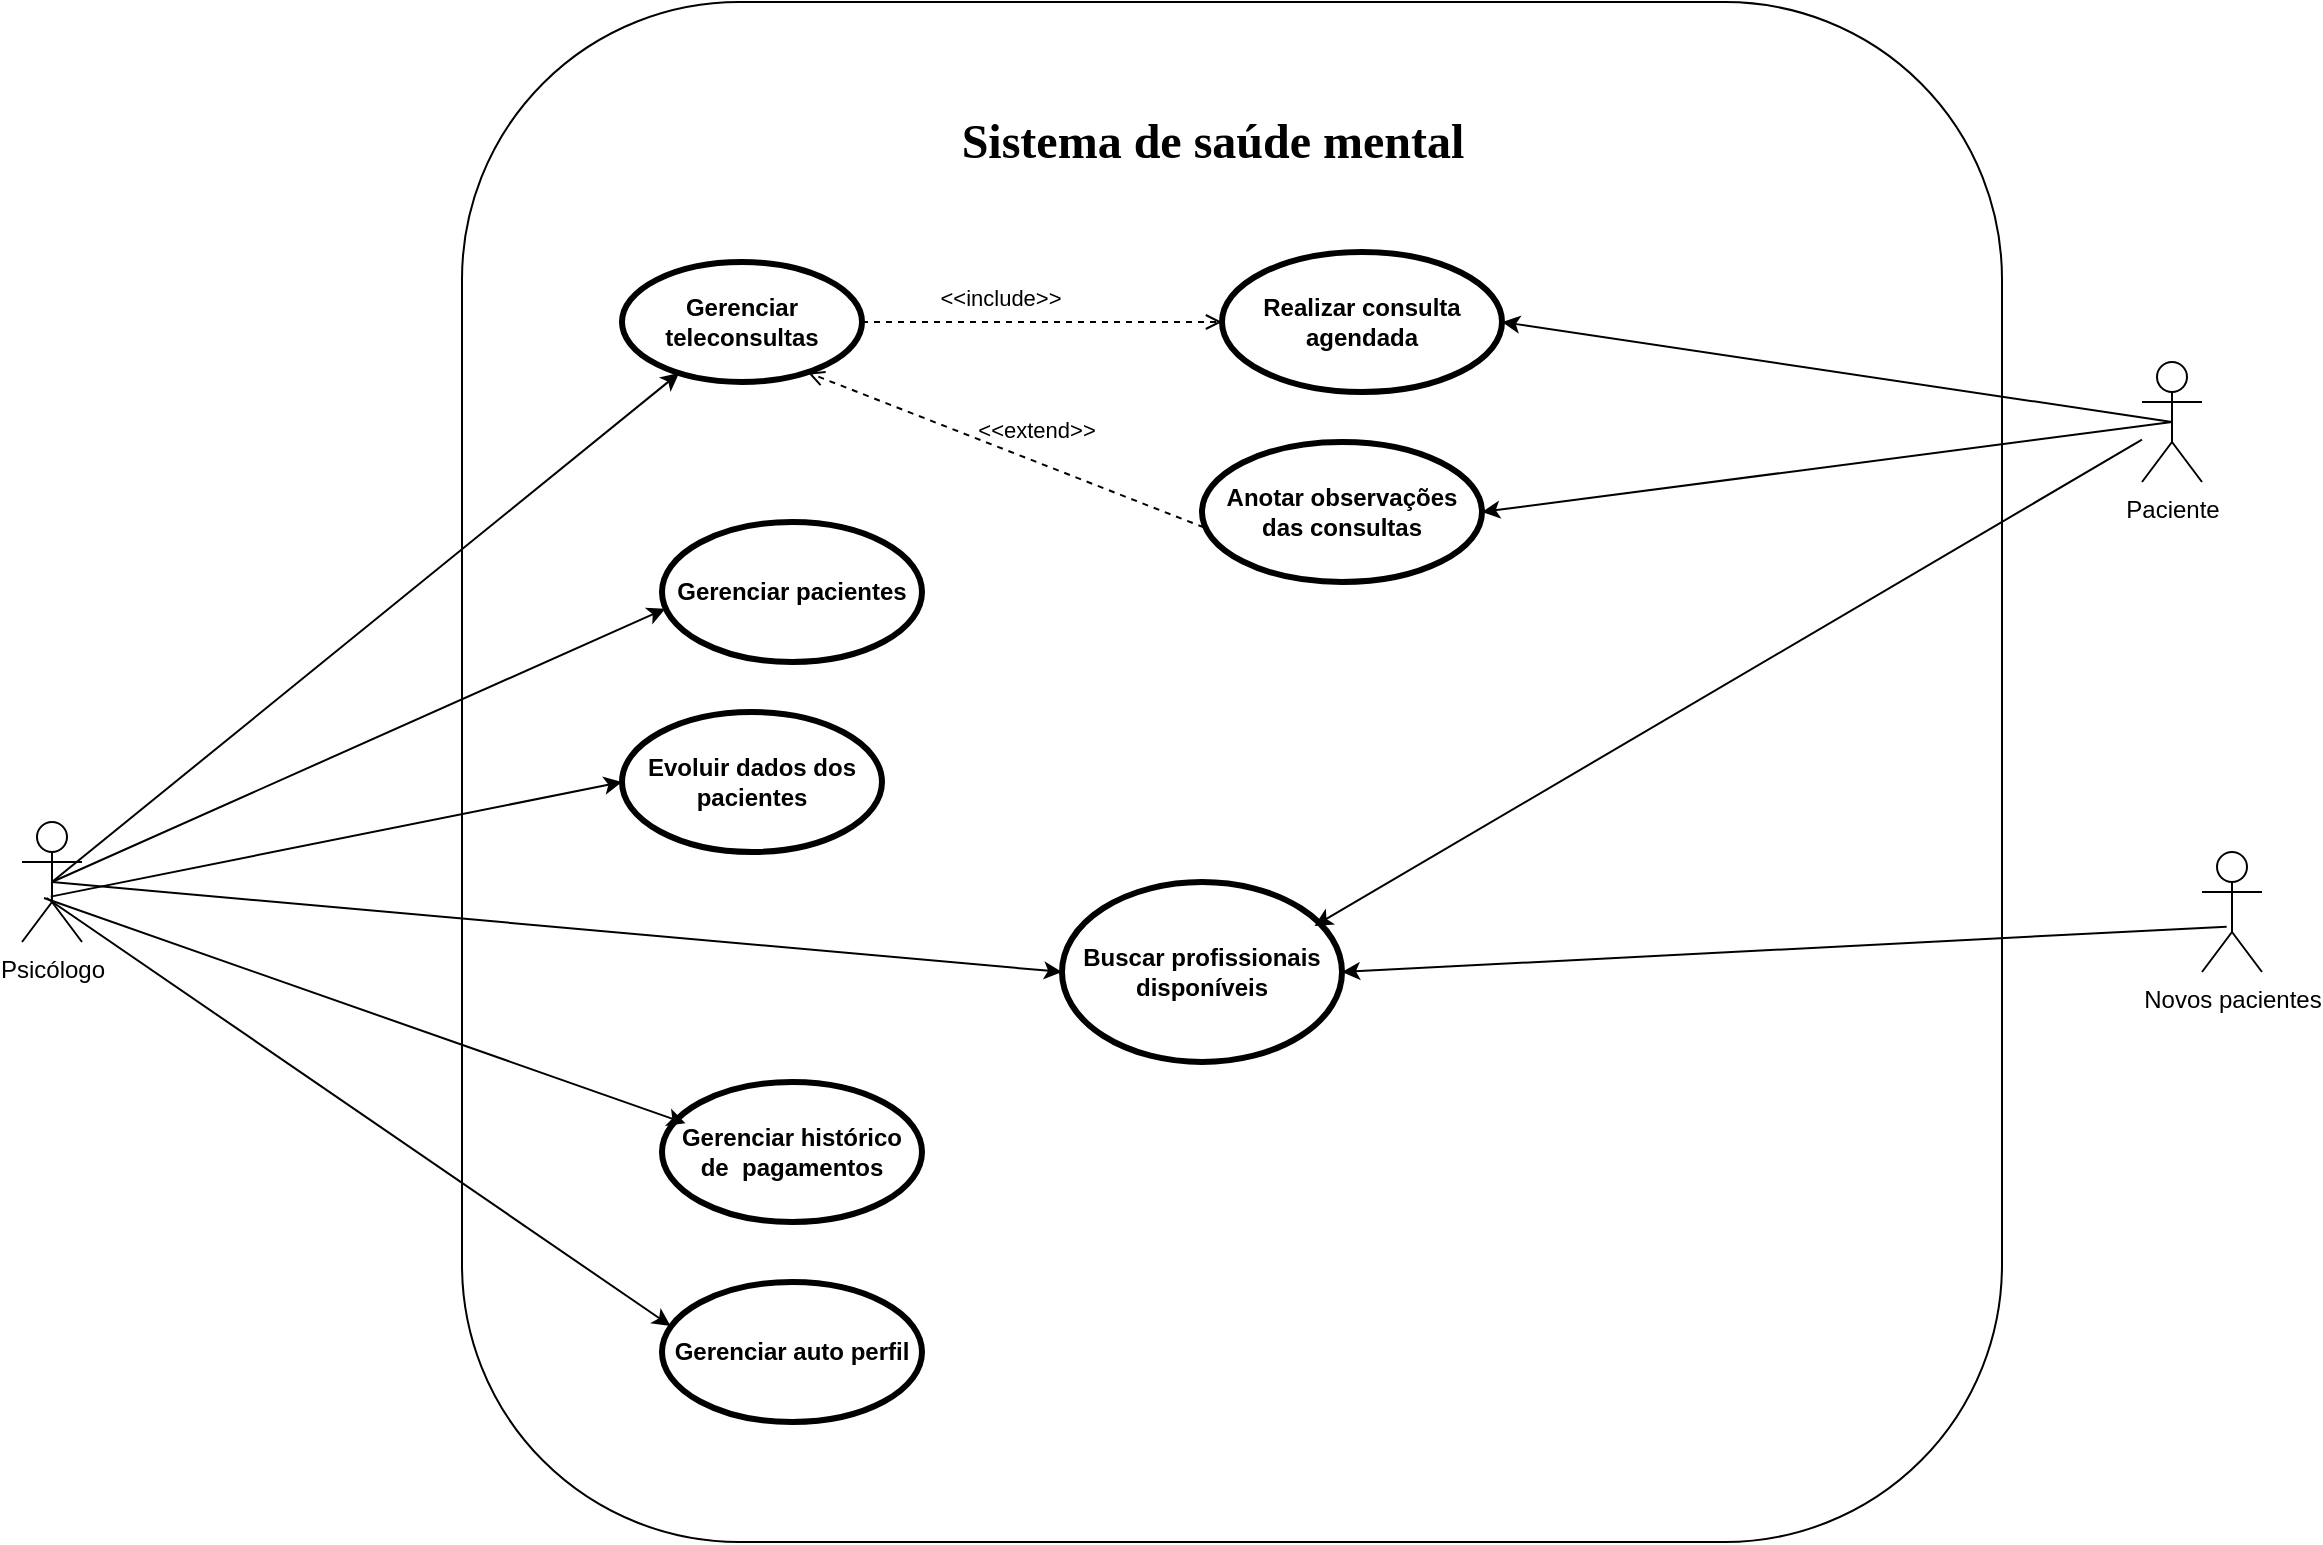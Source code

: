 <mxfile version="24.7.7">
  <diagram name="Página-1" id="0suaFkBcVlFf32EGuQcj">
    <mxGraphModel dx="1861" dy="454" grid="1" gridSize="10" guides="1" tooltips="1" connect="1" arrows="1" fold="1" page="1" pageScale="1" pageWidth="827" pageHeight="1169" math="0" shadow="0">
      <root>
        <mxCell id="0" />
        <mxCell id="1" parent="0" />
        <mxCell id="movMKdNc91VVW4xAMc22-5" value="" style="rounded=1;whiteSpace=wrap;html=1;arcSize=18;" parent="1" vertex="1">
          <mxGeometry x="90" y="50" width="770" height="770" as="geometry" />
        </mxCell>
        <mxCell id="movMKdNc91VVW4xAMc22-1" value="Psicólogo" style="shape=umlActor;html=1;verticalLabelPosition=bottom;verticalAlign=top;align=center;" parent="1" vertex="1">
          <mxGeometry x="-130" y="460" width="30" height="60" as="geometry" />
        </mxCell>
        <mxCell id="movMKdNc91VVW4xAMc22-4" value="Gerenciar teleconsultas" style="shape=ellipse;html=1;strokeWidth=3;fontStyle=1;whiteSpace=wrap;align=center;perimeter=ellipsePerimeter;" parent="1" vertex="1">
          <mxGeometry x="170" y="180" width="120" height="60" as="geometry" />
        </mxCell>
        <mxCell id="movMKdNc91VVW4xAMc22-6" value="" style="endArrow=classic;html=1;rounded=0;exitX=0.5;exitY=0.5;exitDx=0;exitDy=0;exitPerimeter=0;" parent="1" source="movMKdNc91VVW4xAMc22-1" target="movMKdNc91VVW4xAMc22-4" edge="1">
          <mxGeometry width="50" height="50" relative="1" as="geometry">
            <mxPoint x="340" y="280" as="sourcePoint" />
            <mxPoint x="390" y="230" as="targetPoint" />
          </mxGeometry>
        </mxCell>
        <mxCell id="movMKdNc91VVW4xAMc22-12" value="Anotar observações das consultas" style="shape=ellipse;html=1;strokeWidth=3;fontStyle=1;whiteSpace=wrap;align=center;perimeter=ellipsePerimeter;" parent="1" vertex="1">
          <mxGeometry x="460" y="270" width="140" height="70" as="geometry" />
        </mxCell>
        <mxCell id="movMKdNc91VVW4xAMc22-13" value="&amp;lt;&amp;lt;extend&amp;gt;&amp;gt;" style="html=1;verticalAlign=bottom;labelBackgroundColor=none;endArrow=open;endFill=0;dashed=1;rounded=0;entryX=0.775;entryY=0.922;entryDx=0;entryDy=0;entryPerimeter=0;exitX=0.007;exitY=0.61;exitDx=0;exitDy=0;exitPerimeter=0;" parent="1" source="movMKdNc91VVW4xAMc22-12" target="movMKdNc91VVW4xAMc22-4" edge="1">
          <mxGeometry x="-0.125" y="-6" width="160" relative="1" as="geometry">
            <mxPoint x="340" y="330" as="sourcePoint" />
            <mxPoint x="500" y="330" as="targetPoint" />
            <mxPoint as="offset" />
          </mxGeometry>
        </mxCell>
        <mxCell id="movMKdNc91VVW4xAMc22-14" value="Evoluir dados dos pacientes" style="shape=ellipse;html=1;strokeWidth=3;fontStyle=1;whiteSpace=wrap;align=center;perimeter=ellipsePerimeter;" parent="1" vertex="1">
          <mxGeometry x="170" y="405" width="130" height="70" as="geometry" />
        </mxCell>
        <mxCell id="movMKdNc91VVW4xAMc22-15" value="" style="endArrow=classic;html=1;rounded=0;exitX=0.478;exitY=0.622;exitDx=0;exitDy=0;exitPerimeter=0;entryX=0;entryY=0.5;entryDx=0;entryDy=0;" parent="1" source="movMKdNc91VVW4xAMc22-1" target="movMKdNc91VVW4xAMc22-14" edge="1">
          <mxGeometry width="50" height="50" relative="1" as="geometry">
            <mxPoint x="-40" y="384.5" as="sourcePoint" />
            <mxPoint x="175" y="384.5" as="targetPoint" />
          </mxGeometry>
        </mxCell>
        <mxCell id="movMKdNc91VVW4xAMc22-16" value="Gerenciar histórico de&amp;nbsp; pagamentos" style="shape=ellipse;html=1;strokeWidth=3;fontStyle=1;whiteSpace=wrap;align=center;perimeter=ellipsePerimeter;" parent="1" vertex="1">
          <mxGeometry x="190" y="590" width="130" height="70" as="geometry" />
        </mxCell>
        <mxCell id="movMKdNc91VVW4xAMc22-17" value="" style="endArrow=classic;html=1;rounded=0;entryX=0.09;entryY=0.295;entryDx=0;entryDy=0;entryPerimeter=0;exitX=0.367;exitY=0.633;exitDx=0;exitDy=0;exitPerimeter=0;" parent="1" source="movMKdNc91VVW4xAMc22-1" target="movMKdNc91VVW4xAMc22-16" edge="1">
          <mxGeometry width="50" height="50" relative="1" as="geometry">
            <mxPoint x="-20" y="380" as="sourcePoint" />
            <mxPoint x="196" y="488" as="targetPoint" />
          </mxGeometry>
        </mxCell>
        <mxCell id="movMKdNc91VVW4xAMc22-18" value="Gerenciar auto perfil" style="shape=ellipse;html=1;strokeWidth=3;fontStyle=1;whiteSpace=wrap;align=center;perimeter=ellipsePerimeter;" parent="1" vertex="1">
          <mxGeometry x="190" y="690" width="130" height="70" as="geometry" />
        </mxCell>
        <mxCell id="movMKdNc91VVW4xAMc22-19" value="" style="endArrow=classic;html=1;rounded=0;entryX=0.033;entryY=0.314;entryDx=0;entryDy=0;entryPerimeter=0;exitX=0.411;exitY=0.633;exitDx=0;exitDy=0;exitPerimeter=0;" parent="1" source="movMKdNc91VVW4xAMc22-1" target="movMKdNc91VVW4xAMc22-18" edge="1">
          <mxGeometry width="50" height="50" relative="1" as="geometry">
            <mxPoint x="-40" y="360" as="sourcePoint" />
            <mxPoint x="191" y="513" as="targetPoint" />
          </mxGeometry>
        </mxCell>
        <mxCell id="movMKdNc91VVW4xAMc22-20" value="Realizar consulta agendada" style="shape=ellipse;html=1;strokeWidth=3;fontStyle=1;whiteSpace=wrap;align=center;perimeter=ellipsePerimeter;" parent="1" vertex="1">
          <mxGeometry x="470" y="175" width="140" height="70" as="geometry" />
        </mxCell>
        <mxCell id="movMKdNc91VVW4xAMc22-21" value="&amp;lt;&amp;lt;include&amp;gt;&amp;gt;" style="html=1;verticalAlign=bottom;labelBackgroundColor=none;endArrow=open;endFill=0;dashed=1;rounded=0;exitX=1;exitY=0.5;exitDx=0;exitDy=0;entryX=0;entryY=0.5;entryDx=0;entryDy=0;" parent="1" source="movMKdNc91VVW4xAMc22-4" target="movMKdNc91VVW4xAMc22-20" edge="1">
          <mxGeometry x="-0.24" y="3" width="160" relative="1" as="geometry">
            <mxPoint x="440" y="350" as="sourcePoint" />
            <mxPoint x="600" y="350" as="targetPoint" />
            <mxPoint as="offset" />
          </mxGeometry>
        </mxCell>
        <mxCell id="movMKdNc91VVW4xAMc22-22" value="Paciente" style="shape=umlActor;html=1;verticalLabelPosition=bottom;verticalAlign=top;align=center;" parent="1" vertex="1">
          <mxGeometry x="930" y="230" width="30" height="60" as="geometry" />
        </mxCell>
        <mxCell id="movMKdNc91VVW4xAMc22-24" value="" style="endArrow=classic;html=1;rounded=0;exitX=0.5;exitY=0.5;exitDx=0;exitDy=0;exitPerimeter=0;entryX=1;entryY=0.5;entryDx=0;entryDy=0;" parent="1" source="movMKdNc91VVW4xAMc22-22" target="movMKdNc91VVW4xAMc22-20" edge="1">
          <mxGeometry width="50" height="50" relative="1" as="geometry">
            <mxPoint x="720" y="273" as="sourcePoint" />
            <mxPoint x="915" y="265" as="targetPoint" />
          </mxGeometry>
        </mxCell>
        <mxCell id="movMKdNc91VVW4xAMc22-26" value="" style="endArrow=classic;html=1;rounded=0;exitX=0.5;exitY=0.5;exitDx=0;exitDy=0;exitPerimeter=0;entryX=1;entryY=0.5;entryDx=0;entryDy=0;" parent="1" source="movMKdNc91VVW4xAMc22-22" target="movMKdNc91VVW4xAMc22-12" edge="1">
          <mxGeometry width="50" height="50" relative="1" as="geometry">
            <mxPoint x="925" y="347.5" as="sourcePoint" />
            <mxPoint x="630" y="342.5" as="targetPoint" />
          </mxGeometry>
        </mxCell>
        <mxCell id="movMKdNc91VVW4xAMc22-27" value="Buscar profissionais disponíveis" style="shape=ellipse;html=1;strokeWidth=3;fontStyle=1;whiteSpace=wrap;align=center;perimeter=ellipsePerimeter;" parent="1" vertex="1">
          <mxGeometry x="390" y="490" width="140" height="90" as="geometry" />
        </mxCell>
        <mxCell id="movMKdNc91VVW4xAMc22-29" value="Gerenciar pacientes" style="shape=ellipse;html=1;strokeWidth=3;fontStyle=1;whiteSpace=wrap;align=center;perimeter=ellipsePerimeter;" parent="1" vertex="1">
          <mxGeometry x="190" y="310" width="130" height="70" as="geometry" />
        </mxCell>
        <mxCell id="movMKdNc91VVW4xAMc22-30" value="" style="endArrow=classic;html=1;rounded=0;exitX=0.5;exitY=0.5;exitDx=0;exitDy=0;exitPerimeter=0;entryX=0.013;entryY=0.619;entryDx=0;entryDy=0;entryPerimeter=0;" parent="1" source="movMKdNc91VVW4xAMc22-1" target="movMKdNc91VVW4xAMc22-29" edge="1">
          <mxGeometry width="50" height="50" relative="1" as="geometry">
            <mxPoint x="-30" y="322" as="sourcePoint" />
            <mxPoint x="196" y="370" as="targetPoint" />
          </mxGeometry>
        </mxCell>
        <mxCell id="movMKdNc91VVW4xAMc22-31" value="Novos pacientes" style="shape=umlActor;html=1;verticalLabelPosition=bottom;verticalAlign=top;align=center;" parent="1" vertex="1">
          <mxGeometry x="960" y="475" width="30" height="60" as="geometry" />
        </mxCell>
        <mxCell id="movMKdNc91VVW4xAMc22-33" value="" style="endArrow=classic;html=1;rounded=0;exitX=0.411;exitY=0.622;exitDx=0;exitDy=0;exitPerimeter=0;entryX=1;entryY=0.5;entryDx=0;entryDy=0;" parent="1" source="movMKdNc91VVW4xAMc22-31" target="movMKdNc91VVW4xAMc22-27" edge="1">
          <mxGeometry width="50" height="50" relative="1" as="geometry">
            <mxPoint x="885" y="182.5" as="sourcePoint" />
            <mxPoint x="540" y="107.5" as="targetPoint" />
          </mxGeometry>
        </mxCell>
        <mxCell id="movMKdNc91VVW4xAMc22-36" value="" style="endArrow=classic;html=1;rounded=0;exitX=0.5;exitY=0.5;exitDx=0;exitDy=0;exitPerimeter=0;entryX=0;entryY=0.5;entryDx=0;entryDy=0;" parent="1" source="movMKdNc91VVW4xAMc22-1" target="movMKdNc91VVW4xAMc22-27" edge="1">
          <mxGeometry width="50" height="50" relative="1" as="geometry">
            <mxPoint x="34" y="547" as="sourcePoint" />
            <mxPoint x="320" y="490" as="targetPoint" />
          </mxGeometry>
        </mxCell>
        <mxCell id="movMKdNc91VVW4xAMc22-39" value="" style="endArrow=classic;html=1;rounded=0;entryX=0.902;entryY=0.244;entryDx=0;entryDy=0;entryPerimeter=0;" parent="1" source="movMKdNc91VVW4xAMc22-22" target="movMKdNc91VVW4xAMc22-27" edge="1">
          <mxGeometry width="50" height="50" relative="1" as="geometry">
            <mxPoint x="895" y="380" as="sourcePoint" />
            <mxPoint x="560" y="435" as="targetPoint" />
          </mxGeometry>
        </mxCell>
        <mxCell id="movMKdNc91VVW4xAMc22-40" value="&lt;h1&gt;&lt;font face=&quot;Times New Roman&quot; style=&quot;font-size: 24px;&quot;&gt;Sistema de saúde mental&lt;/font&gt;&lt;/h1&gt;" style="text;html=1;align=center;verticalAlign=middle;resizable=0;points=[];autosize=1;strokeColor=none;fillColor=none;" parent="1" vertex="1">
          <mxGeometry x="330" y="80" width="270" height="80" as="geometry" />
        </mxCell>
      </root>
    </mxGraphModel>
  </diagram>
</mxfile>
